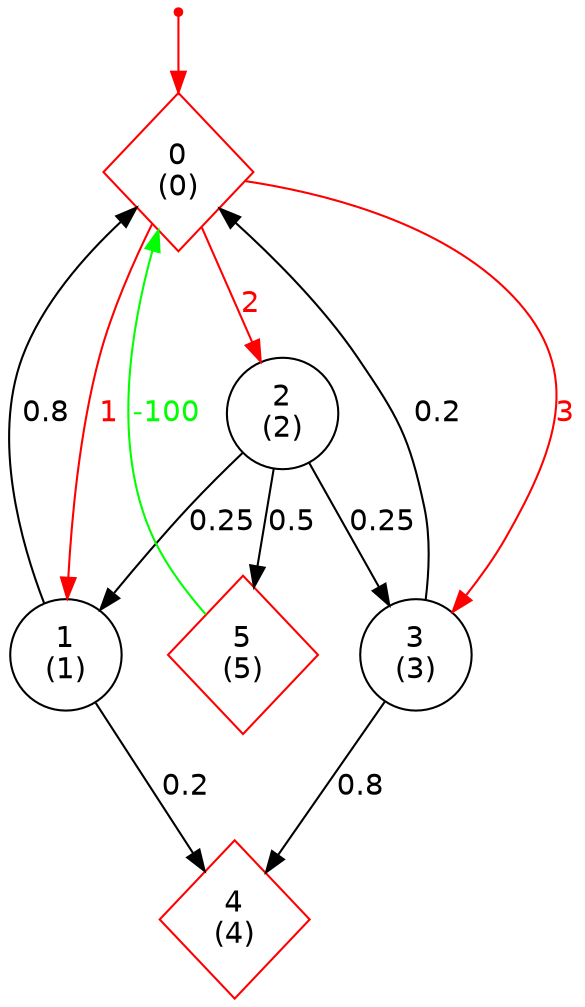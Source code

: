 digraph EMDP {
node [label="",fontname="Helvetica",shape="circle"];
0 [label="0\n(0)",color="red",shape="diamond"];
"0i" [label="",color="red",shape="point"];
"0i" -> 0 [label="",color="red"];
0 -> 1 [label="1",color="red",fontcolor="red",fontname="Helvetica"];
0 -> 2 [label="2",color="red",fontcolor="red",fontname="Helvetica"];
0 -> 3 [label="3",color="red",fontcolor="red",fontname="Helvetica"];
1 [label="1\n(1)",color="black"];
1 -> 0 [label="0.8",color="black",fontcolor="black",fontname="Helvetica"];
1 -> 4 [label="0.2",color="black",fontcolor="black",fontname="Helvetica"];
2 [label="2\n(2)",color="black"];
2 -> 1 [label="0.25",color="black",fontcolor="black",fontname="Helvetica"];
2 -> 3 [label="0.25",color="black",fontcolor="black",fontname="Helvetica"];
2 -> 5 [label="0.5",color="black",fontcolor="black",fontname="Helvetica"];
3 [label="3\n(3)",color="black"];
3 -> 0 [label="0.2",color="black",fontcolor="black",fontname="Helvetica"];
3 -> 4 [label="0.8",color="black",fontcolor="black",fontname="Helvetica"];
4 [label="4\n(4)",color="red",shape="diamond"];
5 [label="5\n(5)",color="red",shape="diamond"];
5 -> 0 [label="-100",color="green",fontcolor="green",fontname="Helvetica"];
}
